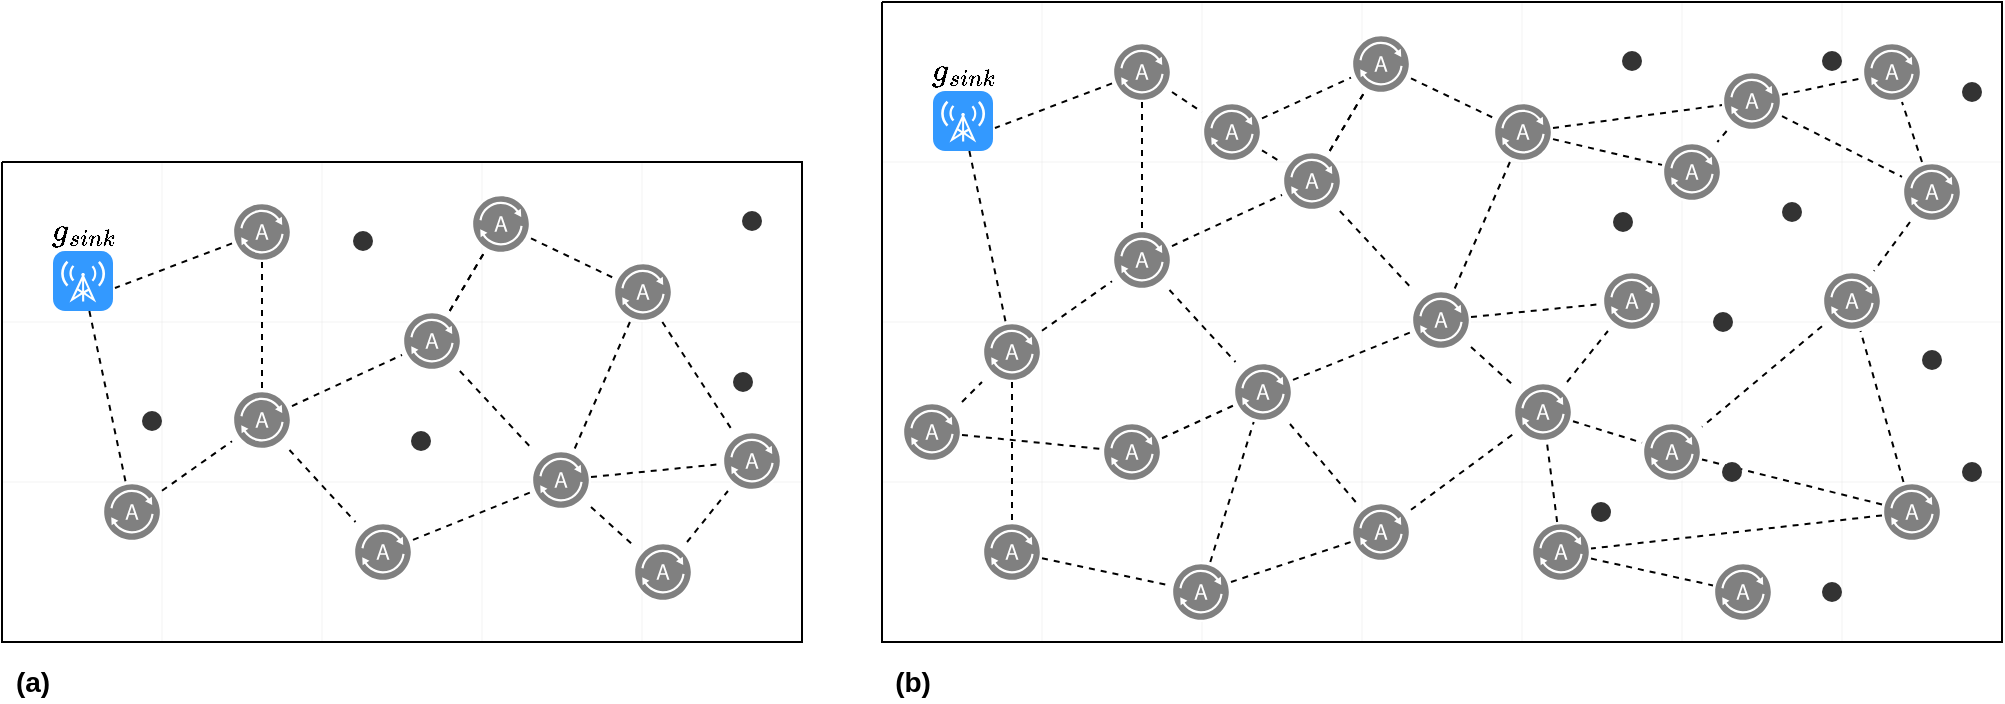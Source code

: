 <mxfile version="13.0.3" type="device"><diagram id="-zjLHbYjfEWFMALanNeC" name="Page-1"><mxGraphModel dx="1106" dy="822" grid="1" gridSize="10" guides="1" tooltips="1" connect="1" arrows="1" fold="1" page="1" pageScale="1" pageWidth="827" pageHeight="1169" math="1" shadow="0"><root><mxCell id="0"/><mxCell id="1" parent="0"/><mxCell id="-i5Xex9YCYUp2LJuFK1C-1" value="" style="verticalLabelPosition=bottom;verticalAlign=top;html=1;shape=mxgraph.basic.patternFillRect;fillStyle=grid;step=80;fillStrokeWidth=0.2;fillStrokeColor=#dddddd;" vertex="1" parent="1"><mxGeometry x="160" y="680" width="400" height="240" as="geometry"/></mxCell><mxCell id="-i5Xex9YCYUp2LJuFK1C-2" style="edgeStyle=none;rounded=0;orthogonalLoop=1;jettySize=auto;html=1;dashed=1;endArrow=none;endFill=0;" edge="1" parent="1" source="-i5Xex9YCYUp2LJuFK1C-3" target="-i5Xex9YCYUp2LJuFK1C-14"><mxGeometry relative="1" as="geometry"/></mxCell><mxCell id="-i5Xex9YCYUp2LJuFK1C-3" value="&lt;span style=&quot;color: rgb(0 , 0 , 0) ; text-align: left&quot;&gt;\(g_{sink}\)&lt;/span&gt;" style="html=1;strokeWidth=1;shadow=0;dashed=0;shape=mxgraph.ios7.misc.broadcast;strokeColor=none;buttonText=;strokeColor2=#222222;fontColor=#222222;fontSize=14;verticalLabelPosition=top;verticalAlign=bottom;align=center;fillColor=#3399FF;spacingTop=-10;labelPosition=center;" vertex="1" parent="1"><mxGeometry x="185.5" y="724.5" width="30" height="30" as="geometry"/></mxCell><mxCell id="-i5Xex9YCYUp2LJuFK1C-4" style="edgeStyle=none;rounded=0;orthogonalLoop=1;jettySize=auto;html=1;dashed=1;endArrow=none;endFill=0;" edge="1" parent="1" source="-i5Xex9YCYUp2LJuFK1C-7" target="-i5Xex9YCYUp2LJuFK1C-21"><mxGeometry relative="1" as="geometry"/></mxCell><mxCell id="-i5Xex9YCYUp2LJuFK1C-5" value="" style="edgeStyle=none;rounded=0;orthogonalLoop=1;jettySize=auto;html=1;dashed=1;endArrow=none;endFill=0;" edge="1" parent="1" source="-i5Xex9YCYUp2LJuFK1C-7" target="-i5Xex9YCYUp2LJuFK1C-21"><mxGeometry relative="1" as="geometry"/></mxCell><mxCell id="-i5Xex9YCYUp2LJuFK1C-6" style="edgeStyle=none;rounded=0;orthogonalLoop=1;jettySize=auto;html=1;dashed=1;endArrow=none;endFill=0;" edge="1" parent="1" source="-i5Xex9YCYUp2LJuFK1C-7" target="-i5Xex9YCYUp2LJuFK1C-17"><mxGeometry relative="1" as="geometry"/></mxCell><mxCell id="-i5Xex9YCYUp2LJuFK1C-7" value="" style="pointerEvents=1;shadow=0;dashed=0;html=1;labelPosition=center;verticalLabelPosition=bottom;verticalAlign=top;align=center;outlineConnect=0;shape=mxgraph.veeam2.agent;labelBackgroundColor=none;fillColor=#808080;strokeColor=#006EAF;fontSize=14;" vertex="1" parent="1"><mxGeometry x="360" y="754.5" width="30" height="30" as="geometry"/></mxCell><mxCell id="-i5Xex9YCYUp2LJuFK1C-8" value="" style="ellipse;html=1;aspect=fixed;dashed=1;labelBackgroundColor=none;fontColor=#333333;fillColor=#333333;strokeColor=none;labelPosition=center;verticalLabelPosition=middle;align=center;verticalAlign=middle;fontSize=14;whiteSpace=wrap;" vertex="1" parent="1"><mxGeometry x="525.5" y="785" width="10" height="10" as="geometry"/></mxCell><mxCell id="-i5Xex9YCYUp2LJuFK1C-9" value="" style="pointerEvents=1;shadow=0;dashed=0;html=1;labelPosition=center;verticalLabelPosition=bottom;verticalAlign=top;align=center;outlineConnect=0;shape=mxgraph.veeam2.agent;labelBackgroundColor=none;fillColor=#808080;strokeColor=#006EAF;fontColor=#ffffff;fontSize=14;" vertex="1" parent="1"><mxGeometry x="520" y="814.5" width="30" height="30" as="geometry"/></mxCell><mxCell id="-i5Xex9YCYUp2LJuFK1C-10" style="rounded=0;orthogonalLoop=1;jettySize=auto;html=1;entryX=1.033;entryY=0.617;entryDx=0;entryDy=0;entryPerimeter=0;dashed=1;endArrow=none;endFill=0;" edge="1" parent="1" source="-i5Xex9YCYUp2LJuFK1C-12" target="-i5Xex9YCYUp2LJuFK1C-3"><mxGeometry relative="1" as="geometry"/></mxCell><mxCell id="-i5Xex9YCYUp2LJuFK1C-11" style="edgeStyle=none;rounded=0;orthogonalLoop=1;jettySize=auto;html=1;dashed=1;endArrow=none;endFill=0;" edge="1" parent="1" source="-i5Xex9YCYUp2LJuFK1C-12" target="-i5Xex9YCYUp2LJuFK1C-26"><mxGeometry relative="1" as="geometry"/></mxCell><mxCell id="-i5Xex9YCYUp2LJuFK1C-12" value="" style="pointerEvents=1;shadow=0;dashed=0;html=1;labelPosition=center;verticalLabelPosition=bottom;verticalAlign=top;align=center;outlineConnect=0;shape=mxgraph.veeam2.agent;labelBackgroundColor=none;strokeColor=#006EAF;fontSize=14;fillColor=#808080;" vertex="1" parent="1"><mxGeometry x="275" y="700" width="30" height="30" as="geometry"/></mxCell><mxCell id="-i5Xex9YCYUp2LJuFK1C-13" style="edgeStyle=none;rounded=0;orthogonalLoop=1;jettySize=auto;html=1;dashed=1;endArrow=none;endFill=0;" edge="1" parent="1" source="-i5Xex9YCYUp2LJuFK1C-14" target="-i5Xex9YCYUp2LJuFK1C-26"><mxGeometry relative="1" as="geometry"/></mxCell><mxCell id="-i5Xex9YCYUp2LJuFK1C-14" value="" style="pointerEvents=1;shadow=0;dashed=0;html=1;labelPosition=center;verticalLabelPosition=bottom;verticalAlign=top;align=center;outlineConnect=0;shape=mxgraph.veeam2.agent;labelBackgroundColor=none;strokeColor=#006EAF;fontSize=14;fillColor=#808080;" vertex="1" parent="1"><mxGeometry x="210" y="840" width="30" height="30" as="geometry"/></mxCell><mxCell id="-i5Xex9YCYUp2LJuFK1C-15" style="edgeStyle=none;rounded=0;orthogonalLoop=1;jettySize=auto;html=1;dashed=1;endArrow=none;endFill=0;" edge="1" parent="1" source="-i5Xex9YCYUp2LJuFK1C-17" target="-i5Xex9YCYUp2LJuFK1C-19"><mxGeometry relative="1" as="geometry"/></mxCell><mxCell id="-i5Xex9YCYUp2LJuFK1C-16" style="edgeStyle=none;rounded=0;orthogonalLoop=1;jettySize=auto;html=1;dashed=1;endArrow=none;endFill=0;" edge="1" parent="1" source="-i5Xex9YCYUp2LJuFK1C-17" target="-i5Xex9YCYUp2LJuFK1C-9"><mxGeometry relative="1" as="geometry"/></mxCell><mxCell id="-i5Xex9YCYUp2LJuFK1C-17" value="" style="pointerEvents=1;shadow=0;dashed=0;html=1;labelPosition=center;verticalLabelPosition=bottom;verticalAlign=top;align=center;outlineConnect=0;shape=mxgraph.veeam2.agent;labelBackgroundColor=none;fillColor=#808080;strokeColor=#006EAF;fontSize=14;" vertex="1" parent="1"><mxGeometry x="424.5" y="824" width="30" height="30" as="geometry"/></mxCell><mxCell id="-i5Xex9YCYUp2LJuFK1C-18" style="edgeStyle=none;rounded=0;orthogonalLoop=1;jettySize=auto;html=1;dashed=1;endArrow=none;endFill=0;" edge="1" parent="1" source="-i5Xex9YCYUp2LJuFK1C-19" target="-i5Xex9YCYUp2LJuFK1C-9"><mxGeometry relative="1" as="geometry"/></mxCell><mxCell id="-i5Xex9YCYUp2LJuFK1C-19" value="" style="pointerEvents=1;shadow=0;dashed=0;html=1;labelPosition=center;verticalLabelPosition=bottom;verticalAlign=top;align=center;outlineConnect=0;shape=mxgraph.veeam2.agent;labelBackgroundColor=none;strokeColor=#006EAF;fontColor=#ffffff;fontSize=14;fillColor=#808080;" vertex="1" parent="1"><mxGeometry x="475.5" y="870" width="30" height="30" as="geometry"/></mxCell><mxCell id="-i5Xex9YCYUp2LJuFK1C-20" style="edgeStyle=none;rounded=0;orthogonalLoop=1;jettySize=auto;html=1;dashed=1;endArrow=none;endFill=0;" edge="1" parent="1" source="-i5Xex9YCYUp2LJuFK1C-21" target="-i5Xex9YCYUp2LJuFK1C-29"><mxGeometry relative="1" as="geometry"/></mxCell><mxCell id="-i5Xex9YCYUp2LJuFK1C-21" value="" style="pointerEvents=1;shadow=0;dashed=0;html=1;labelPosition=center;verticalLabelPosition=bottom;verticalAlign=top;align=center;outlineConnect=0;shape=mxgraph.veeam2.agent;labelBackgroundColor=none;strokeColor=#006EAF;fontColor=#ffffff;fontSize=14;fillColor=#808080;" vertex="1" parent="1"><mxGeometry x="394.5" y="696" width="30" height="30" as="geometry"/></mxCell><mxCell id="-i5Xex9YCYUp2LJuFK1C-22" style="edgeStyle=none;rounded=0;orthogonalLoop=1;jettySize=auto;html=1;dashed=1;endArrow=none;endFill=0;" edge="1" parent="1" source="-i5Xex9YCYUp2LJuFK1C-23" target="-i5Xex9YCYUp2LJuFK1C-17"><mxGeometry relative="1" as="geometry"/></mxCell><mxCell id="-i5Xex9YCYUp2LJuFK1C-23" value="" style="pointerEvents=1;shadow=0;dashed=0;html=1;labelPosition=center;verticalLabelPosition=bottom;verticalAlign=top;align=center;outlineConnect=0;shape=mxgraph.veeam2.agent;labelBackgroundColor=none;strokeColor=#006EAF;fontSize=14;fillColor=#808080;" vertex="1" parent="1"><mxGeometry x="335.5" y="860" width="30" height="30" as="geometry"/></mxCell><mxCell id="-i5Xex9YCYUp2LJuFK1C-24" style="edgeStyle=none;rounded=0;orthogonalLoop=1;jettySize=auto;html=1;dashed=1;endArrow=none;endFill=0;" edge="1" parent="1" source="-i5Xex9YCYUp2LJuFK1C-26" target="-i5Xex9YCYUp2LJuFK1C-7"><mxGeometry relative="1" as="geometry"/></mxCell><mxCell id="-i5Xex9YCYUp2LJuFK1C-25" style="edgeStyle=none;rounded=0;orthogonalLoop=1;jettySize=auto;html=1;dashed=1;endArrow=none;endFill=0;" edge="1" parent="1" source="-i5Xex9YCYUp2LJuFK1C-26" target="-i5Xex9YCYUp2LJuFK1C-23"><mxGeometry relative="1" as="geometry"/></mxCell><mxCell id="-i5Xex9YCYUp2LJuFK1C-26" value="" style="pointerEvents=1;shadow=0;dashed=0;html=1;labelPosition=center;verticalLabelPosition=bottom;verticalAlign=top;align=center;outlineConnect=0;shape=mxgraph.veeam2.agent;labelBackgroundColor=none;strokeColor=#006EAF;fontSize=14;fillColor=#808080;" vertex="1" parent="1"><mxGeometry x="275" y="794" width="30" height="30" as="geometry"/></mxCell><mxCell id="-i5Xex9YCYUp2LJuFK1C-27" style="edgeStyle=none;rounded=0;orthogonalLoop=1;jettySize=auto;html=1;dashed=1;endArrow=none;endFill=0;" edge="1" parent="1" source="-i5Xex9YCYUp2LJuFK1C-29" target="-i5Xex9YCYUp2LJuFK1C-17"><mxGeometry relative="1" as="geometry"/></mxCell><mxCell id="-i5Xex9YCYUp2LJuFK1C-28" style="edgeStyle=none;rounded=0;orthogonalLoop=1;jettySize=auto;html=1;dashed=1;endArrow=none;endFill=0;" edge="1" parent="1" source="-i5Xex9YCYUp2LJuFK1C-29" target="-i5Xex9YCYUp2LJuFK1C-9"><mxGeometry relative="1" as="geometry"/></mxCell><mxCell id="-i5Xex9YCYUp2LJuFK1C-29" value="" style="pointerEvents=1;shadow=0;dashed=0;html=1;labelPosition=center;verticalLabelPosition=bottom;verticalAlign=top;align=center;outlineConnect=0;shape=mxgraph.veeam2.agent;labelBackgroundColor=none;strokeColor=#006EAF;fontSize=14;fillColor=#808080;" vertex="1" parent="1"><mxGeometry x="465.5" y="730" width="30" height="30" as="geometry"/></mxCell><mxCell id="-i5Xex9YCYUp2LJuFK1C-30" value="" style="ellipse;html=1;aspect=fixed;dashed=1;labelBackgroundColor=none;fontColor=#333333;fillColor=#333333;strokeColor=none;labelPosition=center;verticalLabelPosition=middle;align=center;verticalAlign=middle;fontSize=14;whiteSpace=wrap;" vertex="1" parent="1"><mxGeometry x="335.5" y="714.5" width="10" height="10" as="geometry"/></mxCell><mxCell id="-i5Xex9YCYUp2LJuFK1C-31" value="" style="ellipse;html=1;aspect=fixed;dashed=1;labelBackgroundColor=none;fontColor=#333333;fillColor=#333333;strokeColor=none;labelPosition=center;verticalLabelPosition=middle;align=center;verticalAlign=middle;fontSize=14;whiteSpace=wrap;" vertex="1" parent="1"><mxGeometry x="530" y="704.5" width="10" height="10" as="geometry"/></mxCell><mxCell id="-i5Xex9YCYUp2LJuFK1C-32" value="" style="ellipse;html=1;aspect=fixed;dashed=1;labelBackgroundColor=none;fontColor=#333333;fillColor=#333333;strokeColor=none;labelPosition=center;verticalLabelPosition=middle;align=center;verticalAlign=middle;fontSize=14;whiteSpace=wrap;" vertex="1" parent="1"><mxGeometry x="364.5" y="814.5" width="10" height="10" as="geometry"/></mxCell><mxCell id="-i5Xex9YCYUp2LJuFK1C-33" value="" style="ellipse;html=1;aspect=fixed;dashed=1;labelBackgroundColor=none;fontColor=#333333;fillColor=#333333;strokeColor=none;labelPosition=center;verticalLabelPosition=middle;align=center;verticalAlign=middle;fontSize=14;whiteSpace=wrap;" vertex="1" parent="1"><mxGeometry x="230" y="804.5" width="10" height="10" as="geometry"/></mxCell><mxCell id="-i5Xex9YCYUp2LJuFK1C-34" value="" style="verticalLabelPosition=bottom;verticalAlign=top;html=1;shape=mxgraph.basic.patternFillRect;fillStyle=grid;step=80;fillStrokeWidth=0.2;fillStrokeColor=#dddddd;" vertex="1" parent="1"><mxGeometry x="600" y="600" width="560" height="320" as="geometry"/></mxCell><mxCell id="-i5Xex9YCYUp2LJuFK1C-35" style="edgeStyle=none;rounded=0;orthogonalLoop=1;jettySize=auto;html=1;dashed=1;endArrow=none;endFill=0;" edge="1" parent="1" source="-i5Xex9YCYUp2LJuFK1C-36" target="-i5Xex9YCYUp2LJuFK1C-49"><mxGeometry relative="1" as="geometry"/></mxCell><mxCell id="-i5Xex9YCYUp2LJuFK1C-36" value="&lt;span style=&quot;color: rgb(0 , 0 , 0) ; text-align: left&quot;&gt;\(g_{sink}\)&lt;/span&gt;" style="html=1;strokeWidth=1;shadow=0;dashed=0;shape=mxgraph.ios7.misc.broadcast;strokeColor=none;buttonText=;strokeColor2=#222222;fontColor=#222222;fontSize=14;verticalLabelPosition=top;verticalAlign=bottom;align=center;fillColor=#3399FF;spacingTop=-10;labelPosition=center;" vertex="1" parent="1"><mxGeometry x="625.5" y="644.5" width="30" height="30" as="geometry"/></mxCell><mxCell id="-i5Xex9YCYUp2LJuFK1C-37" style="edgeStyle=none;rounded=0;orthogonalLoop=1;jettySize=auto;html=1;dashed=1;endArrow=none;endFill=0;" edge="1" parent="1" source="-i5Xex9YCYUp2LJuFK1C-40" target="-i5Xex9YCYUp2LJuFK1C-57"><mxGeometry relative="1" as="geometry"/></mxCell><mxCell id="-i5Xex9YCYUp2LJuFK1C-38" value="" style="edgeStyle=none;rounded=0;orthogonalLoop=1;jettySize=auto;html=1;dashed=1;endArrow=none;endFill=0;" edge="1" parent="1" source="-i5Xex9YCYUp2LJuFK1C-40" target="-i5Xex9YCYUp2LJuFK1C-57"><mxGeometry relative="1" as="geometry"/></mxCell><mxCell id="-i5Xex9YCYUp2LJuFK1C-39" style="edgeStyle=none;rounded=0;orthogonalLoop=1;jettySize=auto;html=1;dashed=1;endArrow=none;endFill=0;" edge="1" parent="1" source="-i5Xex9YCYUp2LJuFK1C-40" target="-i5Xex9YCYUp2LJuFK1C-52"><mxGeometry relative="1" as="geometry"/></mxCell><mxCell id="-i5Xex9YCYUp2LJuFK1C-40" value="" style="pointerEvents=1;shadow=0;dashed=0;html=1;labelPosition=center;verticalLabelPosition=bottom;verticalAlign=top;align=center;outlineConnect=0;shape=mxgraph.veeam2.agent;labelBackgroundColor=none;fillColor=#808080;strokeColor=#006EAF;fontSize=14;" vertex="1" parent="1"><mxGeometry x="800" y="674.5" width="30" height="30" as="geometry"/></mxCell><mxCell id="-i5Xex9YCYUp2LJuFK1C-41" value="" style="ellipse;html=1;aspect=fixed;dashed=1;labelBackgroundColor=none;fontColor=#333333;fillColor=#333333;strokeColor=none;labelPosition=center;verticalLabelPosition=middle;align=center;verticalAlign=middle;fontSize=14;whiteSpace=wrap;" vertex="1" parent="1"><mxGeometry x="965.5" y="705" width="10" height="10" as="geometry"/></mxCell><mxCell id="-i5Xex9YCYUp2LJuFK1C-42" value="" style="pointerEvents=1;shadow=0;dashed=0;html=1;labelPosition=center;verticalLabelPosition=bottom;verticalAlign=top;align=center;outlineConnect=0;shape=mxgraph.veeam2.agent;labelBackgroundColor=none;fillColor=#808080;strokeColor=#006EAF;fontColor=#ffffff;fontSize=14;" vertex="1" parent="1"><mxGeometry x="960" y="734.5" width="30" height="30" as="geometry"/></mxCell><mxCell id="-i5Xex9YCYUp2LJuFK1C-43" style="rounded=0;orthogonalLoop=1;jettySize=auto;html=1;entryX=1.033;entryY=0.617;entryDx=0;entryDy=0;entryPerimeter=0;dashed=1;endArrow=none;endFill=0;" edge="1" parent="1" source="-i5Xex9YCYUp2LJuFK1C-46" target="-i5Xex9YCYUp2LJuFK1C-36"><mxGeometry relative="1" as="geometry"/></mxCell><mxCell id="-i5Xex9YCYUp2LJuFK1C-44" style="edgeStyle=none;rounded=0;orthogonalLoop=1;jettySize=auto;html=1;dashed=1;endArrow=none;endFill=0;" edge="1" parent="1" source="-i5Xex9YCYUp2LJuFK1C-46" target="-i5Xex9YCYUp2LJuFK1C-62"><mxGeometry relative="1" as="geometry"/></mxCell><mxCell id="-i5Xex9YCYUp2LJuFK1C-45" style="edgeStyle=none;rounded=0;orthogonalLoop=1;jettySize=auto;html=1;dashed=1;endArrow=none;endFill=0;" edge="1" parent="1" source="-i5Xex9YCYUp2LJuFK1C-46" target="-i5Xex9YCYUp2LJuFK1C-84"><mxGeometry relative="1" as="geometry"/></mxCell><mxCell id="-i5Xex9YCYUp2LJuFK1C-46" value="" style="pointerEvents=1;shadow=0;dashed=0;html=1;labelPosition=center;verticalLabelPosition=bottom;verticalAlign=top;align=center;outlineConnect=0;shape=mxgraph.veeam2.agent;labelBackgroundColor=none;strokeColor=#006EAF;fontSize=14;fillColor=#808080;" vertex="1" parent="1"><mxGeometry x="715" y="620" width="30" height="30" as="geometry"/></mxCell><mxCell id="-i5Xex9YCYUp2LJuFK1C-47" style="edgeStyle=none;rounded=0;orthogonalLoop=1;jettySize=auto;html=1;dashed=1;endArrow=none;endFill=0;" edge="1" parent="1" source="-i5Xex9YCYUp2LJuFK1C-49" target="-i5Xex9YCYUp2LJuFK1C-62"><mxGeometry relative="1" as="geometry"/></mxCell><mxCell id="-i5Xex9YCYUp2LJuFK1C-48" style="edgeStyle=none;rounded=0;orthogonalLoop=1;jettySize=auto;html=1;dashed=1;endArrow=none;endFill=0;" edge="1" parent="1" source="-i5Xex9YCYUp2LJuFK1C-49" target="-i5Xex9YCYUp2LJuFK1C-92"><mxGeometry relative="1" as="geometry"/></mxCell><mxCell id="-i5Xex9YCYUp2LJuFK1C-49" value="" style="pointerEvents=1;shadow=0;dashed=0;html=1;labelPosition=center;verticalLabelPosition=bottom;verticalAlign=top;align=center;outlineConnect=0;shape=mxgraph.veeam2.agent;labelBackgroundColor=none;strokeColor=#006EAF;fontSize=14;fillColor=#808080;" vertex="1" parent="1"><mxGeometry x="650" y="760" width="30" height="30" as="geometry"/></mxCell><mxCell id="-i5Xex9YCYUp2LJuFK1C-50" style="edgeStyle=none;rounded=0;orthogonalLoop=1;jettySize=auto;html=1;dashed=1;endArrow=none;endFill=0;" edge="1" parent="1" source="-i5Xex9YCYUp2LJuFK1C-52" target="-i5Xex9YCYUp2LJuFK1C-55"><mxGeometry relative="1" as="geometry"/></mxCell><mxCell id="-i5Xex9YCYUp2LJuFK1C-51" style="edgeStyle=none;rounded=0;orthogonalLoop=1;jettySize=auto;html=1;dashed=1;endArrow=none;endFill=0;" edge="1" parent="1" source="-i5Xex9YCYUp2LJuFK1C-52" target="-i5Xex9YCYUp2LJuFK1C-42"><mxGeometry relative="1" as="geometry"/></mxCell><mxCell id="-i5Xex9YCYUp2LJuFK1C-52" value="" style="pointerEvents=1;shadow=0;dashed=0;html=1;labelPosition=center;verticalLabelPosition=bottom;verticalAlign=top;align=center;outlineConnect=0;shape=mxgraph.veeam2.agent;labelBackgroundColor=none;fillColor=#808080;strokeColor=#006EAF;fontSize=14;" vertex="1" parent="1"><mxGeometry x="864.5" y="744" width="30" height="30" as="geometry"/></mxCell><mxCell id="-i5Xex9YCYUp2LJuFK1C-53" style="edgeStyle=none;rounded=0;orthogonalLoop=1;jettySize=auto;html=1;dashed=1;endArrow=none;endFill=0;" edge="1" parent="1" source="-i5Xex9YCYUp2LJuFK1C-55" target="-i5Xex9YCYUp2LJuFK1C-42"><mxGeometry relative="1" as="geometry"/></mxCell><mxCell id="-i5Xex9YCYUp2LJuFK1C-54" style="edgeStyle=none;rounded=0;orthogonalLoop=1;jettySize=auto;html=1;dashed=1;endArrow=none;endFill=0;" edge="1" parent="1" source="-i5Xex9YCYUp2LJuFK1C-55" target="-i5Xex9YCYUp2LJuFK1C-85"><mxGeometry relative="1" as="geometry"/></mxCell><mxCell id="-i5Xex9YCYUp2LJuFK1C-55" value="" style="pointerEvents=1;shadow=0;dashed=0;html=1;labelPosition=center;verticalLabelPosition=bottom;verticalAlign=top;align=center;outlineConnect=0;shape=mxgraph.veeam2.agent;labelBackgroundColor=none;strokeColor=#006EAF;fontColor=#ffffff;fontSize=14;fillColor=#808080;" vertex="1" parent="1"><mxGeometry x="915.5" y="790" width="30" height="30" as="geometry"/></mxCell><mxCell id="-i5Xex9YCYUp2LJuFK1C-56" style="edgeStyle=none;rounded=0;orthogonalLoop=1;jettySize=auto;html=1;dashed=1;endArrow=none;endFill=0;" edge="1" parent="1" source="-i5Xex9YCYUp2LJuFK1C-57" target="-i5Xex9YCYUp2LJuFK1C-65"><mxGeometry relative="1" as="geometry"/></mxCell><mxCell id="-i5Xex9YCYUp2LJuFK1C-57" value="" style="pointerEvents=1;shadow=0;dashed=0;html=1;labelPosition=center;verticalLabelPosition=bottom;verticalAlign=top;align=center;outlineConnect=0;shape=mxgraph.veeam2.agent;labelBackgroundColor=none;strokeColor=#006EAF;fontColor=#ffffff;fontSize=14;fillColor=#808080;" vertex="1" parent="1"><mxGeometry x="834.5" y="616" width="30" height="30" as="geometry"/></mxCell><mxCell id="-i5Xex9YCYUp2LJuFK1C-58" style="edgeStyle=none;rounded=0;orthogonalLoop=1;jettySize=auto;html=1;dashed=1;endArrow=none;endFill=0;" edge="1" parent="1" source="-i5Xex9YCYUp2LJuFK1C-59" target="-i5Xex9YCYUp2LJuFK1C-52"><mxGeometry relative="1" as="geometry"/></mxCell><mxCell id="-i5Xex9YCYUp2LJuFK1C-59" value="" style="pointerEvents=1;shadow=0;dashed=0;html=1;labelPosition=center;verticalLabelPosition=bottom;verticalAlign=top;align=center;outlineConnect=0;shape=mxgraph.veeam2.agent;labelBackgroundColor=none;strokeColor=#006EAF;fontSize=14;fillColor=#808080;" vertex="1" parent="1"><mxGeometry x="775.5" y="780" width="30" height="30" as="geometry"/></mxCell><mxCell id="-i5Xex9YCYUp2LJuFK1C-60" style="edgeStyle=none;rounded=0;orthogonalLoop=1;jettySize=auto;html=1;dashed=1;endArrow=none;endFill=0;" edge="1" parent="1" source="-i5Xex9YCYUp2LJuFK1C-62" target="-i5Xex9YCYUp2LJuFK1C-40"><mxGeometry relative="1" as="geometry"/></mxCell><mxCell id="-i5Xex9YCYUp2LJuFK1C-61" style="edgeStyle=none;rounded=0;orthogonalLoop=1;jettySize=auto;html=1;dashed=1;endArrow=none;endFill=0;" edge="1" parent="1" source="-i5Xex9YCYUp2LJuFK1C-62" target="-i5Xex9YCYUp2LJuFK1C-59"><mxGeometry relative="1" as="geometry"/></mxCell><mxCell id="-i5Xex9YCYUp2LJuFK1C-62" value="" style="pointerEvents=1;shadow=0;dashed=0;html=1;labelPosition=center;verticalLabelPosition=bottom;verticalAlign=top;align=center;outlineConnect=0;shape=mxgraph.veeam2.agent;labelBackgroundColor=none;strokeColor=#006EAF;fontSize=14;fillColor=#808080;" vertex="1" parent="1"><mxGeometry x="715" y="714" width="30" height="30" as="geometry"/></mxCell><mxCell id="-i5Xex9YCYUp2LJuFK1C-63" style="edgeStyle=none;rounded=0;orthogonalLoop=1;jettySize=auto;html=1;dashed=1;endArrow=none;endFill=0;" edge="1" parent="1" source="-i5Xex9YCYUp2LJuFK1C-65" target="-i5Xex9YCYUp2LJuFK1C-52"><mxGeometry relative="1" as="geometry"/></mxCell><mxCell id="-i5Xex9YCYUp2LJuFK1C-64" style="edgeStyle=none;rounded=0;orthogonalLoop=1;jettySize=auto;html=1;dashed=1;endArrow=none;endFill=0;" edge="1" parent="1" source="-i5Xex9YCYUp2LJuFK1C-65" target="-i5Xex9YCYUp2LJuFK1C-73"><mxGeometry relative="1" as="geometry"/></mxCell><mxCell id="-i5Xex9YCYUp2LJuFK1C-65" value="" style="pointerEvents=1;shadow=0;dashed=0;html=1;labelPosition=center;verticalLabelPosition=bottom;verticalAlign=top;align=center;outlineConnect=0;shape=mxgraph.veeam2.agent;labelBackgroundColor=none;strokeColor=#006EAF;fontSize=14;fillColor=#808080;" vertex="1" parent="1"><mxGeometry x="905.5" y="650" width="30" height="30" as="geometry"/></mxCell><mxCell id="-i5Xex9YCYUp2LJuFK1C-66" value="" style="ellipse;html=1;aspect=fixed;dashed=1;labelBackgroundColor=none;fontColor=#333333;fillColor=#333333;strokeColor=none;labelPosition=center;verticalLabelPosition=middle;align=center;verticalAlign=middle;fontSize=14;whiteSpace=wrap;" vertex="1" parent="1"><mxGeometry x="970" y="624.5" width="10" height="10" as="geometry"/></mxCell><mxCell id="-i5Xex9YCYUp2LJuFK1C-67" style="edgeStyle=none;rounded=0;orthogonalLoop=1;jettySize=auto;html=1;dashed=1;endArrow=none;endFill=0;" edge="1" parent="1" source="-i5Xex9YCYUp2LJuFK1C-70" target="-i5Xex9YCYUp2LJuFK1C-85"><mxGeometry relative="1" as="geometry"/></mxCell><mxCell id="-i5Xex9YCYUp2LJuFK1C-68" style="edgeStyle=none;rounded=0;orthogonalLoop=1;jettySize=auto;html=1;dashed=1;endArrow=none;endFill=0;" edge="1" parent="1" source="-i5Xex9YCYUp2LJuFK1C-70" target="-i5Xex9YCYUp2LJuFK1C-90"><mxGeometry relative="1" as="geometry"/></mxCell><mxCell id="-i5Xex9YCYUp2LJuFK1C-69" style="edgeStyle=none;rounded=0;orthogonalLoop=1;jettySize=auto;html=1;dashed=1;endArrow=none;endFill=0;" edge="1" parent="1" source="-i5Xex9YCYUp2LJuFK1C-70" target="-i5Xex9YCYUp2LJuFK1C-75"><mxGeometry relative="1" as="geometry"/></mxCell><mxCell id="-i5Xex9YCYUp2LJuFK1C-70" value="" style="pointerEvents=1;shadow=0;dashed=0;html=1;labelPosition=center;verticalLabelPosition=bottom;verticalAlign=top;align=center;outlineConnect=0;shape=mxgraph.veeam2.agent;labelBackgroundColor=none;strokeColor=#006EAF;fontSize=14;fillColor=#808080;" vertex="1" parent="1"><mxGeometry x="1100" y="840" width="30" height="30" as="geometry"/></mxCell><mxCell id="-i5Xex9YCYUp2LJuFK1C-71" style="edgeStyle=none;rounded=0;orthogonalLoop=1;jettySize=auto;html=1;dashed=1;endArrow=none;endFill=0;" edge="1" parent="1" source="-i5Xex9YCYUp2LJuFK1C-73" target="-i5Xex9YCYUp2LJuFK1C-93"><mxGeometry relative="1" as="geometry"/></mxCell><mxCell id="-i5Xex9YCYUp2LJuFK1C-72" style="edgeStyle=none;rounded=0;orthogonalLoop=1;jettySize=auto;html=1;dashed=1;endArrow=none;endFill=0;" edge="1" parent="1" source="-i5Xex9YCYUp2LJuFK1C-73" target="-i5Xex9YCYUp2LJuFK1C-88"><mxGeometry relative="1" as="geometry"/></mxCell><mxCell id="-i5Xex9YCYUp2LJuFK1C-73" value="" style="pointerEvents=1;shadow=0;dashed=0;html=1;labelPosition=center;verticalLabelPosition=bottom;verticalAlign=top;align=center;outlineConnect=0;shape=mxgraph.veeam2.agent;labelBackgroundColor=none;strokeColor=#006EAF;fontSize=14;fillColor=#808080;" vertex="1" parent="1"><mxGeometry x="1020" y="634.5" width="30" height="30" as="geometry"/></mxCell><mxCell id="-i5Xex9YCYUp2LJuFK1C-74" style="edgeStyle=none;rounded=0;orthogonalLoop=1;jettySize=auto;html=1;dashed=1;endArrow=none;endFill=0;" edge="1" parent="1" source="-i5Xex9YCYUp2LJuFK1C-75" target="-i5Xex9YCYUp2LJuFK1C-85"><mxGeometry relative="1" as="geometry"/></mxCell><mxCell id="-i5Xex9YCYUp2LJuFK1C-75" value="" style="pointerEvents=1;shadow=0;dashed=0;html=1;labelPosition=center;verticalLabelPosition=bottom;verticalAlign=top;align=center;outlineConnect=0;shape=mxgraph.veeam2.agent;labelBackgroundColor=none;strokeColor=#006EAF;fontSize=14;fillColor=#808080;" vertex="1" parent="1"><mxGeometry x="1070" y="734.5" width="30" height="30" as="geometry"/></mxCell><mxCell id="-i5Xex9YCYUp2LJuFK1C-76" style="edgeStyle=none;rounded=0;orthogonalLoop=1;jettySize=auto;html=1;dashed=1;endArrow=none;endFill=0;" edge="1" parent="1" source="-i5Xex9YCYUp2LJuFK1C-78" target="-i5Xex9YCYUp2LJuFK1C-59"><mxGeometry relative="1" as="geometry"/></mxCell><mxCell id="-i5Xex9YCYUp2LJuFK1C-77" style="edgeStyle=none;rounded=0;orthogonalLoop=1;jettySize=auto;html=1;dashed=1;endArrow=none;endFill=0;" edge="1" parent="1" source="-i5Xex9YCYUp2LJuFK1C-78" target="-i5Xex9YCYUp2LJuFK1C-81"><mxGeometry relative="1" as="geometry"/></mxCell><mxCell id="-i5Xex9YCYUp2LJuFK1C-78" value="" style="pointerEvents=1;shadow=0;dashed=0;html=1;labelPosition=center;verticalLabelPosition=bottom;verticalAlign=top;align=center;outlineConnect=0;shape=mxgraph.veeam2.agent;labelBackgroundColor=none;strokeColor=#006EAF;fontSize=14;fillColor=#808080;" vertex="1" parent="1"><mxGeometry x="744.5" y="880" width="30" height="30" as="geometry"/></mxCell><mxCell id="-i5Xex9YCYUp2LJuFK1C-79" style="edgeStyle=none;rounded=0;orthogonalLoop=1;jettySize=auto;html=1;dashed=1;endArrow=none;endFill=0;" edge="1" parent="1" source="-i5Xex9YCYUp2LJuFK1C-81" target="-i5Xex9YCYUp2LJuFK1C-55"><mxGeometry relative="1" as="geometry"/></mxCell><mxCell id="-i5Xex9YCYUp2LJuFK1C-80" style="edgeStyle=none;rounded=0;orthogonalLoop=1;jettySize=auto;html=1;dashed=1;endArrow=none;endFill=0;" edge="1" parent="1" source="-i5Xex9YCYUp2LJuFK1C-81" target="-i5Xex9YCYUp2LJuFK1C-59"><mxGeometry relative="1" as="geometry"/></mxCell><mxCell id="-i5Xex9YCYUp2LJuFK1C-81" value="" style="pointerEvents=1;shadow=0;dashed=0;html=1;labelPosition=center;verticalLabelPosition=bottom;verticalAlign=top;align=center;outlineConnect=0;shape=mxgraph.veeam2.agent;labelBackgroundColor=none;strokeColor=#006EAF;fontSize=14;fillColor=#808080;" vertex="1" parent="1"><mxGeometry x="834.5" y="850" width="30" height="30" as="geometry"/></mxCell><mxCell id="-i5Xex9YCYUp2LJuFK1C-82" style="edgeStyle=none;rounded=0;orthogonalLoop=1;jettySize=auto;html=1;dashed=1;endArrow=none;endFill=0;" edge="1" parent="1" source="-i5Xex9YCYUp2LJuFK1C-84" target="-i5Xex9YCYUp2LJuFK1C-57"><mxGeometry relative="1" as="geometry"/></mxCell><mxCell id="-i5Xex9YCYUp2LJuFK1C-83" style="edgeStyle=none;rounded=0;orthogonalLoop=1;jettySize=auto;html=1;dashed=1;endArrow=none;endFill=0;" edge="1" parent="1" source="-i5Xex9YCYUp2LJuFK1C-84" target="-i5Xex9YCYUp2LJuFK1C-40"><mxGeometry relative="1" as="geometry"/></mxCell><mxCell id="-i5Xex9YCYUp2LJuFK1C-84" value="" style="pointerEvents=1;shadow=0;dashed=0;html=1;labelPosition=center;verticalLabelPosition=bottom;verticalAlign=top;align=center;outlineConnect=0;shape=mxgraph.veeam2.agent;labelBackgroundColor=none;strokeColor=#006EAF;fontSize=14;fillColor=#808080;" vertex="1" parent="1"><mxGeometry x="760" y="650" width="30" height="30" as="geometry"/></mxCell><mxCell id="-i5Xex9YCYUp2LJuFK1C-85" value="" style="pointerEvents=1;shadow=0;dashed=0;html=1;labelPosition=center;verticalLabelPosition=bottom;verticalAlign=top;align=center;outlineConnect=0;shape=mxgraph.veeam2.agent;labelBackgroundColor=none;strokeColor=#006EAF;fontSize=14;fillColor=#808080;" vertex="1" parent="1"><mxGeometry x="980" y="810" width="30" height="30" as="geometry"/></mxCell><mxCell id="-i5Xex9YCYUp2LJuFK1C-86" style="edgeStyle=none;rounded=0;orthogonalLoop=1;jettySize=auto;html=1;dashed=1;endArrow=none;endFill=0;" edge="1" parent="1" source="-i5Xex9YCYUp2LJuFK1C-88" target="-i5Xex9YCYUp2LJuFK1C-93"><mxGeometry relative="1" as="geometry"/></mxCell><mxCell id="-i5Xex9YCYUp2LJuFK1C-87" style="edgeStyle=none;rounded=0;orthogonalLoop=1;jettySize=auto;html=1;dashed=1;endArrow=none;endFill=0;" edge="1" parent="1" source="-i5Xex9YCYUp2LJuFK1C-88" target="-i5Xex9YCYUp2LJuFK1C-75"><mxGeometry relative="1" as="geometry"/></mxCell><mxCell id="-i5Xex9YCYUp2LJuFK1C-88" value="" style="pointerEvents=1;shadow=0;dashed=0;html=1;labelPosition=center;verticalLabelPosition=bottom;verticalAlign=top;align=center;outlineConnect=0;shape=mxgraph.veeam2.agent;labelBackgroundColor=none;strokeColor=#006EAF;fontSize=14;fillColor=#808080;" vertex="1" parent="1"><mxGeometry x="1110" y="680" width="30" height="30" as="geometry"/></mxCell><mxCell id="-i5Xex9YCYUp2LJuFK1C-89" style="edgeStyle=none;rounded=0;orthogonalLoop=1;jettySize=auto;html=1;dashed=1;endArrow=none;endFill=0;" edge="1" parent="1" source="-i5Xex9YCYUp2LJuFK1C-90" target="-i5Xex9YCYUp2LJuFK1C-55"><mxGeometry relative="1" as="geometry"/></mxCell><mxCell id="-i5Xex9YCYUp2LJuFK1C-90" value="" style="pointerEvents=1;shadow=0;dashed=0;html=1;labelPosition=center;verticalLabelPosition=bottom;verticalAlign=top;align=center;outlineConnect=0;shape=mxgraph.veeam2.agent;labelBackgroundColor=none;strokeColor=#006EAF;fontSize=14;fillColor=#808080;" vertex="1" parent="1"><mxGeometry x="924.5" y="860" width="30" height="30" as="geometry"/></mxCell><mxCell id="-i5Xex9YCYUp2LJuFK1C-91" style="edgeStyle=none;rounded=0;orthogonalLoop=1;jettySize=auto;html=1;dashed=1;endArrow=none;endFill=0;" edge="1" parent="1" source="-i5Xex9YCYUp2LJuFK1C-92" target="-i5Xex9YCYUp2LJuFK1C-78"><mxGeometry relative="1" as="geometry"/></mxCell><mxCell id="-i5Xex9YCYUp2LJuFK1C-92" value="" style="pointerEvents=1;shadow=0;dashed=0;html=1;labelPosition=center;verticalLabelPosition=bottom;verticalAlign=top;align=center;outlineConnect=0;shape=mxgraph.veeam2.agent;labelBackgroundColor=none;strokeColor=#006EAF;fontSize=14;fillColor=#808080;" vertex="1" parent="1"><mxGeometry x="650" y="860" width="30" height="30" as="geometry"/></mxCell><mxCell id="-i5Xex9YCYUp2LJuFK1C-93" value="" style="pointerEvents=1;shadow=0;dashed=0;html=1;labelPosition=center;verticalLabelPosition=bottom;verticalAlign=top;align=center;outlineConnect=0;shape=mxgraph.veeam2.agent;labelBackgroundColor=none;strokeColor=#006EAF;fontSize=14;fillColor=#808080;" vertex="1" parent="1"><mxGeometry x="1090" y="620" width="30" height="30" as="geometry"/></mxCell><mxCell id="-i5Xex9YCYUp2LJuFK1C-94" value="" style="ellipse;html=1;aspect=fixed;dashed=1;labelBackgroundColor=none;fontColor=#333333;fillColor=#333333;strokeColor=none;labelPosition=center;verticalLabelPosition=middle;align=center;verticalAlign=middle;fontSize=14;whiteSpace=wrap;" vertex="1" parent="1"><mxGeometry x="1050" y="700" width="10" height="10" as="geometry"/></mxCell><mxCell id="-i5Xex9YCYUp2LJuFK1C-95" value="" style="ellipse;html=1;aspect=fixed;dashed=1;labelBackgroundColor=none;fontColor=#333333;fillColor=#333333;strokeColor=none;labelPosition=center;verticalLabelPosition=middle;align=center;verticalAlign=middle;fontSize=14;whiteSpace=wrap;" vertex="1" parent="1"><mxGeometry x="1120" y="774" width="10" height="10" as="geometry"/></mxCell><mxCell id="-i5Xex9YCYUp2LJuFK1C-96" value="" style="ellipse;html=1;aspect=fixed;dashed=1;labelBackgroundColor=none;fontColor=#333333;fillColor=#333333;strokeColor=none;labelPosition=center;verticalLabelPosition=middle;align=center;verticalAlign=middle;fontSize=14;whiteSpace=wrap;" vertex="1" parent="1"><mxGeometry x="1070" y="890" width="10" height="10" as="geometry"/></mxCell><mxCell id="-i5Xex9YCYUp2LJuFK1C-97" value="" style="ellipse;html=1;aspect=fixed;dashed=1;labelBackgroundColor=none;fontColor=#333333;fillColor=#333333;strokeColor=none;labelPosition=center;verticalLabelPosition=middle;align=center;verticalAlign=middle;fontSize=14;whiteSpace=wrap;" vertex="1" parent="1"><mxGeometry x="1020" y="830" width="10" height="10" as="geometry"/></mxCell><mxCell id="-i5Xex9YCYUp2LJuFK1C-98" value="" style="ellipse;html=1;aspect=fixed;dashed=1;labelBackgroundColor=none;fontColor=#333333;fillColor=#333333;strokeColor=none;labelPosition=center;verticalLabelPosition=middle;align=center;verticalAlign=middle;fontSize=14;whiteSpace=wrap;" vertex="1" parent="1"><mxGeometry x="1015.5" y="755" width="10" height="10" as="geometry"/></mxCell><mxCell id="-i5Xex9YCYUp2LJuFK1C-99" value="" style="ellipse;html=1;aspect=fixed;dashed=1;labelBackgroundColor=none;fontColor=#333333;fillColor=#333333;strokeColor=none;labelPosition=center;verticalLabelPosition=middle;align=center;verticalAlign=middle;fontSize=14;whiteSpace=wrap;" vertex="1" parent="1"><mxGeometry x="954.5" y="850" width="10" height="10" as="geometry"/></mxCell><mxCell id="-i5Xex9YCYUp2LJuFK1C-100" value="" style="ellipse;html=1;aspect=fixed;dashed=1;labelBackgroundColor=none;fontColor=#333333;fillColor=#333333;strokeColor=none;labelPosition=center;verticalLabelPosition=middle;align=center;verticalAlign=middle;fontSize=14;whiteSpace=wrap;" vertex="1" parent="1"><mxGeometry x="1070" y="624.5" width="10" height="10" as="geometry"/></mxCell><mxCell id="-i5Xex9YCYUp2LJuFK1C-101" value="" style="ellipse;html=1;aspect=fixed;dashed=1;labelBackgroundColor=none;fontColor=#333333;fillColor=#333333;strokeColor=none;labelPosition=center;verticalLabelPosition=middle;align=center;verticalAlign=middle;fontSize=14;whiteSpace=wrap;" vertex="1" parent="1"><mxGeometry x="1140" y="640" width="10" height="10" as="geometry"/></mxCell><mxCell id="-i5Xex9YCYUp2LJuFK1C-102" value="" style="ellipse;html=1;aspect=fixed;dashed=1;labelBackgroundColor=none;fontColor=#333333;fillColor=#333333;strokeColor=none;labelPosition=center;verticalLabelPosition=middle;align=center;verticalAlign=middle;fontSize=14;whiteSpace=wrap;" vertex="1" parent="1"><mxGeometry x="1140" y="830" width="10" height="10" as="geometry"/></mxCell><mxCell id="-i5Xex9YCYUp2LJuFK1C-103" value="(a)" style="text;html=1;align=center;verticalAlign=middle;resizable=0;points=[];autosize=1;fontStyle=1;fontSize=14;" vertex="1" parent="1"><mxGeometry x="160" y="930" width="30" height="20" as="geometry"/></mxCell><mxCell id="-i5Xex9YCYUp2LJuFK1C-104" value="(b)" style="text;html=1;align=center;verticalAlign=middle;resizable=0;points=[];autosize=1;fontStyle=1;fontSize=14;" vertex="1" parent="1"><mxGeometry x="600" y="930" width="30" height="20" as="geometry"/></mxCell><mxCell id="-i5Xex9YCYUp2LJuFK1C-105" value="" style="pointerEvents=1;shadow=0;dashed=0;html=1;labelPosition=center;verticalLabelPosition=bottom;verticalAlign=top;align=center;outlineConnect=0;shape=mxgraph.veeam2.agent;labelBackgroundColor=none;strokeColor=#006EAF;fontSize=14;fillColor=#808080;" vertex="1" parent="1"><mxGeometry x="1015.5" y="880" width="30" height="30" as="geometry"/></mxCell><mxCell id="-i5Xex9YCYUp2LJuFK1C-106" value="" style="pointerEvents=1;shadow=0;dashed=0;html=1;labelPosition=center;verticalLabelPosition=bottom;verticalAlign=top;align=center;outlineConnect=0;shape=mxgraph.veeam2.agent;labelBackgroundColor=none;strokeColor=#006EAF;fontSize=14;fillColor=#808080;" vertex="1" parent="1"><mxGeometry x="710" y="810" width="30" height="30" as="geometry"/></mxCell><mxCell id="-i5Xex9YCYUp2LJuFK1C-107" value="" style="pointerEvents=1;shadow=0;dashed=0;html=1;labelPosition=center;verticalLabelPosition=bottom;verticalAlign=top;align=center;outlineConnect=0;shape=mxgraph.veeam2.agent;labelBackgroundColor=none;strokeColor=#006EAF;fontSize=14;fillColor=#808080;" vertex="1" parent="1"><mxGeometry x="610" y="800" width="30" height="30" as="geometry"/></mxCell><mxCell id="-i5Xex9YCYUp2LJuFK1C-108" value="" style="pointerEvents=1;shadow=0;dashed=0;html=1;labelPosition=center;verticalLabelPosition=bottom;verticalAlign=top;align=center;outlineConnect=0;shape=mxgraph.veeam2.agent;labelBackgroundColor=none;strokeColor=#006EAF;fontSize=14;fillColor=#808080;" vertex="1" parent="1"><mxGeometry x="990" y="670" width="30" height="30" as="geometry"/></mxCell><mxCell id="-i5Xex9YCYUp2LJuFK1C-110" style="edgeStyle=none;rounded=0;orthogonalLoop=1;jettySize=auto;html=1;dashed=1;endArrow=none;endFill=0;" edge="1" parent="1" source="-i5Xex9YCYUp2LJuFK1C-73" target="-i5Xex9YCYUp2LJuFK1C-108"><mxGeometry relative="1" as="geometry"><mxPoint x="1060" y="667.083" as="sourcePoint"/><mxPoint x="1120" y="697.417" as="targetPoint"/></mxGeometry></mxCell><mxCell id="-i5Xex9YCYUp2LJuFK1C-111" style="edgeStyle=none;rounded=0;orthogonalLoop=1;jettySize=auto;html=1;dashed=1;endArrow=none;endFill=0;" edge="1" parent="1" source="-i5Xex9YCYUp2LJuFK1C-65" target="-i5Xex9YCYUp2LJuFK1C-108"><mxGeometry relative="1" as="geometry"><mxPoint x="1070" y="677.083" as="sourcePoint"/><mxPoint x="1130" y="707.417" as="targetPoint"/></mxGeometry></mxCell><mxCell id="-i5Xex9YCYUp2LJuFK1C-112" style="edgeStyle=none;rounded=0;orthogonalLoop=1;jettySize=auto;html=1;dashed=1;endArrow=none;endFill=0;" edge="1" parent="1" source="-i5Xex9YCYUp2LJuFK1C-90" target="-i5Xex9YCYUp2LJuFK1C-105"><mxGeometry relative="1" as="geometry"><mxPoint x="945.5" y="678.55" as="sourcePoint"/><mxPoint x="1000" y="691.45" as="targetPoint"/></mxGeometry></mxCell><mxCell id="-i5Xex9YCYUp2LJuFK1C-115" style="edgeStyle=none;rounded=0;orthogonalLoop=1;jettySize=auto;html=1;dashed=1;endArrow=none;endFill=0;" edge="1" parent="1" source="-i5Xex9YCYUp2LJuFK1C-106" target="-i5Xex9YCYUp2LJuFK1C-59"><mxGeometry relative="1" as="geometry"><mxPoint x="965.5" y="698.55" as="sourcePoint"/><mxPoint x="1020" y="711.45" as="targetPoint"/></mxGeometry></mxCell><mxCell id="-i5Xex9YCYUp2LJuFK1C-116" style="edgeStyle=none;rounded=0;orthogonalLoop=1;jettySize=auto;html=1;dashed=1;endArrow=none;endFill=0;" edge="1" parent="1" source="-i5Xex9YCYUp2LJuFK1C-107" target="-i5Xex9YCYUp2LJuFK1C-49"><mxGeometry relative="1" as="geometry"><mxPoint x="975.5" y="708.55" as="sourcePoint"/><mxPoint x="1030" y="721.45" as="targetPoint"/></mxGeometry></mxCell><mxCell id="-i5Xex9YCYUp2LJuFK1C-117" style="edgeStyle=none;rounded=0;orthogonalLoop=1;jettySize=auto;html=1;dashed=1;endArrow=none;endFill=0;" edge="1" parent="1" source="-i5Xex9YCYUp2LJuFK1C-107" target="-i5Xex9YCYUp2LJuFK1C-106"><mxGeometry relative="1" as="geometry"><mxPoint x="985.5" y="718.55" as="sourcePoint"/><mxPoint x="1040" y="731.45" as="targetPoint"/></mxGeometry></mxCell></root></mxGraphModel></diagram></mxfile>